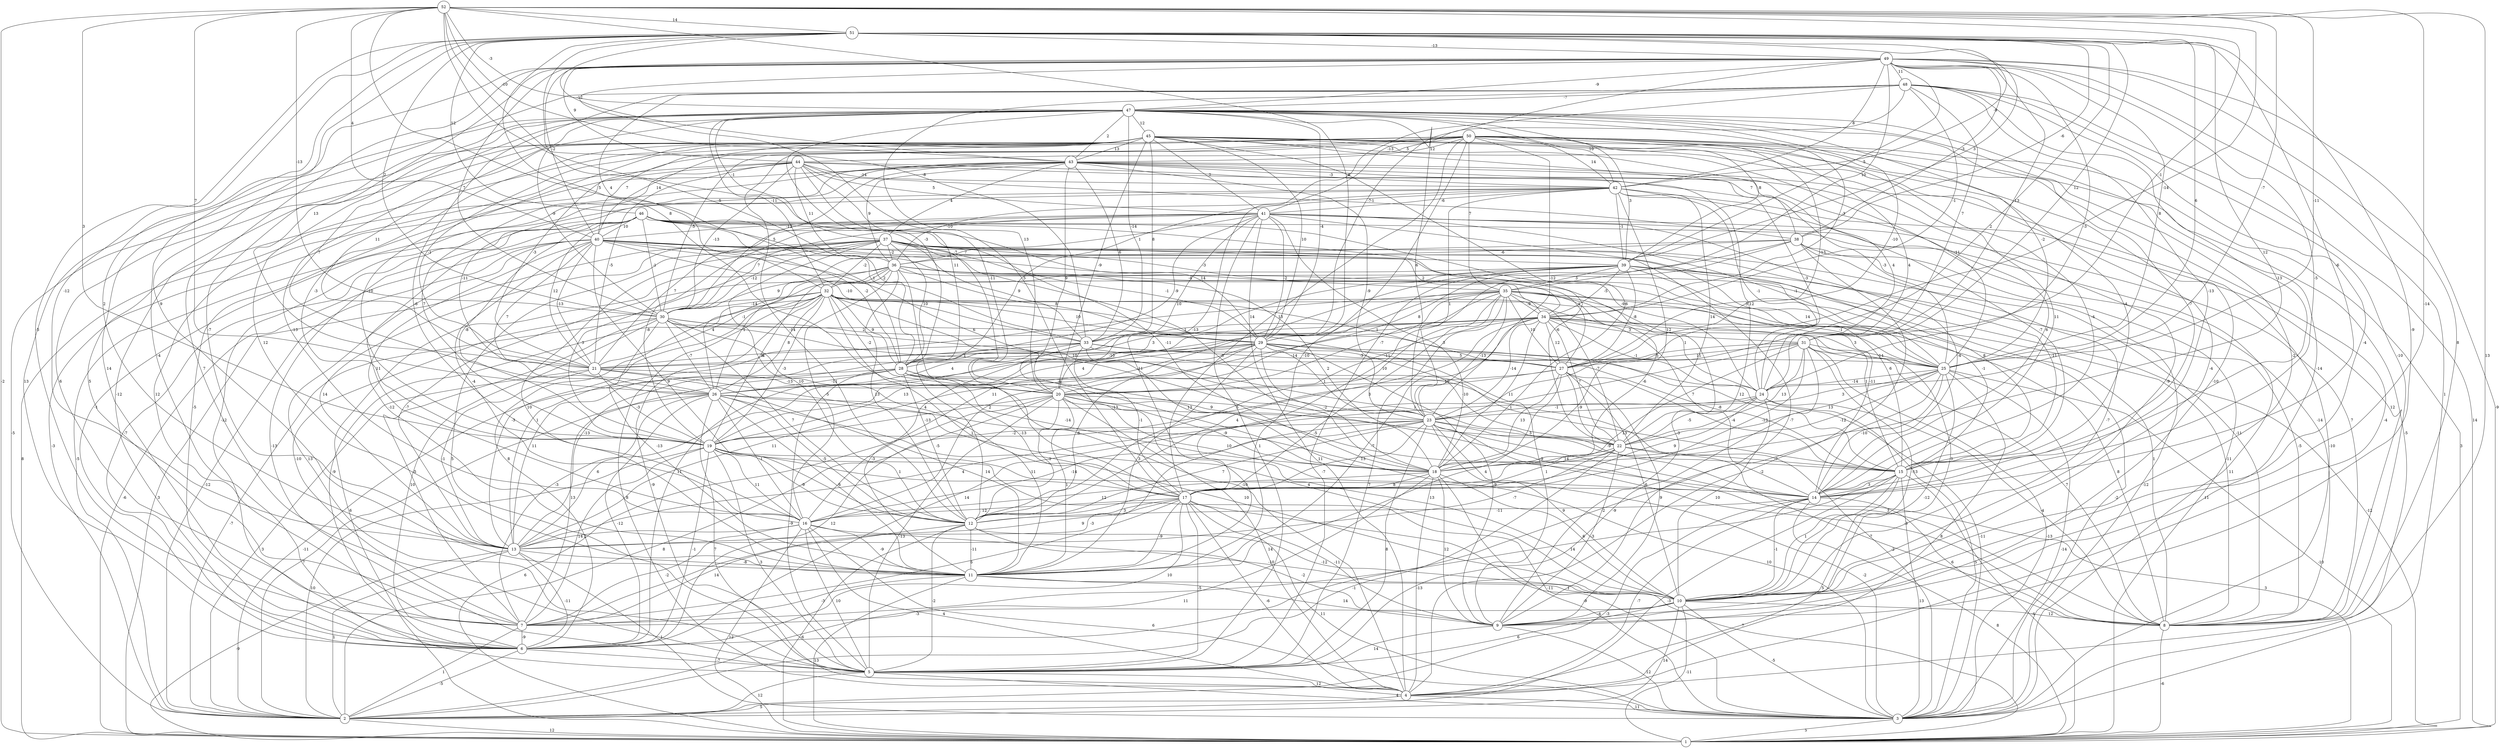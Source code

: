 graph { 
	 fontname="Helvetica,Arial,sans-serif" 
	 node [shape = circle]; 
	 52 -- 1 [label = "-2"];
	 52 -- 4 [label = "13"];
	 52 -- 10 [label = "-14"];
	 52 -- 17 [label = "-7"];
	 52 -- 19 [label = "3"];
	 52 -- 24 [label = "-11"];
	 52 -- 25 [label = "-7"];
	 52 -- 26 [label = "7"];
	 52 -- 27 [label = "-14"];
	 52 -- 28 [label = "5"];
	 52 -- 29 [label = "-6"];
	 52 -- 30 [label = "-13"];
	 52 -- 31 [label = "-1"];
	 52 -- 33 [label = "-8"];
	 52 -- 40 [label = "4"];
	 52 -- 43 [label = "-10"];
	 52 -- 47 [label = "-3"];
	 52 -- 51 [label = "14"];
	 51 -- 5 [label = "-4"];
	 51 -- 7 [label = "-5"];
	 51 -- 9 [label = "-9"];
	 51 -- 11 [label = "9"];
	 51 -- 13 [label = "-12"];
	 51 -- 14 [label = "-6"];
	 51 -- 18 [label = "12"];
	 51 -- 20 [label = "8"];
	 51 -- 23 [label = "2"];
	 51 -- 25 [label = "6"];
	 51 -- 28 [label = "-5"];
	 51 -- 30 [label = "2"];
	 51 -- 31 [label = "12"];
	 51 -- 38 [label = "-6"];
	 51 -- 39 [label = "3"];
	 51 -- 42 [label = "-9"];
	 51 -- 43 [label = "-12"];
	 51 -- 46 [label = "12"];
	 51 -- 49 [label = "-13"];
	 50 -- 1 [label = "3"];
	 50 -- 3 [label = "-5"];
	 50 -- 4 [label = "-4"];
	 50 -- 7 [label = "5"];
	 50 -- 9 [label = "-10"];
	 50 -- 11 [label = "-10"];
	 50 -- 12 [label = "-14"];
	 50 -- 14 [label = "-4"];
	 50 -- 17 [label = "13"];
	 50 -- 19 [label = "-10"];
	 50 -- 21 [label = "-3"];
	 50 -- 23 [label = "-12"];
	 50 -- 24 [label = "4"];
	 50 -- 27 [label = "-13"];
	 50 -- 30 [label = "-5"];
	 50 -- 35 [label = "7"];
	 50 -- 39 [label = "3"];
	 50 -- 40 [label = "14"];
	 50 -- 42 [label = "14"];
	 50 -- 43 [label = "12"];
	 50 -- 44 [label = "5"];
	 49 -- 1 [label = "-9"];
	 49 -- 3 [label = "1"];
	 49 -- 5 [label = "7"];
	 49 -- 8 [label = "8"];
	 49 -- 13 [label = "2"];
	 49 -- 14 [label = "-5"];
	 49 -- 17 [label = "5"];
	 49 -- 21 [label = "13"];
	 49 -- 24 [label = "-3"];
	 49 -- 25 [label = "8"];
	 49 -- 29 [label = "-7"];
	 49 -- 30 [label = "7"];
	 49 -- 31 [label = "13"];
	 49 -- 35 [label = "10"];
	 49 -- 38 [label = "-3"];
	 49 -- 39 [label = "5"];
	 49 -- 40 [label = "-2"];
	 49 -- 42 [label = "8"];
	 49 -- 44 [label = "9"];
	 49 -- 47 [label = "-9"];
	 49 -- 48 [label = "11"];
	 48 -- 1 [label = "14"];
	 48 -- 6 [label = "14"];
	 48 -- 8 [label = "-10"];
	 48 -- 10 [label = "-4"];
	 48 -- 11 [label = "-13"];
	 48 -- 14 [label = "-13"];
	 48 -- 15 [label = "-13"];
	 48 -- 16 [label = "-6"];
	 48 -- 20 [label = "13"];
	 48 -- 31 [label = "7"];
	 48 -- 32 [label = "4"];
	 48 -- 34 [label = "-1"];
	 48 -- 41 [label = "-13"];
	 48 -- 47 [label = "-7"];
	 47 -- 6 [label = "13"];
	 47 -- 9 [label = "-14"];
	 47 -- 10 [label = "-2"];
	 47 -- 11 [label = "12"];
	 47 -- 13 [label = "-7"];
	 47 -- 14 [label = "-7"];
	 47 -- 21 [label = "11"];
	 47 -- 23 [label = "6"];
	 47 -- 25 [label = "-2"];
	 47 -- 26 [label = "7"];
	 47 -- 27 [label = "-10"];
	 47 -- 28 [label = "-3"];
	 47 -- 29 [label = "-4"];
	 47 -- 30 [label = "-9"];
	 47 -- 32 [label = "-11"];
	 47 -- 33 [label = "-14"];
	 47 -- 34 [label = "-3"];
	 47 -- 37 [label = "-1"];
	 47 -- 39 [label = "8"];
	 47 -- 42 [label = "10"];
	 47 -- 43 [label = "2"];
	 47 -- 45 [label = "12"];
	 46 -- 5 [label = "-13"];
	 46 -- 6 [label = "-7"];
	 46 -- 8 [label = "-14"];
	 46 -- 16 [label = "11"];
	 46 -- 18 [label = "-11"];
	 46 -- 19 [label = "-8"];
	 46 -- 21 [label = "12"];
	 46 -- 22 [label = "-6"];
	 46 -- 24 [label = "-9"];
	 46 -- 28 [label = "-2"];
	 46 -- 29 [label = "14"];
	 46 -- 30 [label = "-1"];
	 46 -- 33 [label = "1"];
	 46 -- 40 [label = "10"];
	 45 -- 2 [label = "-5"];
	 45 -- 6 [label = "-12"];
	 45 -- 7 [label = "6"];
	 45 -- 10 [label = "-4"];
	 45 -- 14 [label = "11"];
	 45 -- 15 [label = "4"];
	 45 -- 16 [label = "-13"];
	 45 -- 18 [label = "6"];
	 45 -- 19 [label = "-3"];
	 45 -- 20 [label = "-9"];
	 45 -- 21 [label = "-1"];
	 45 -- 24 [label = "4"];
	 45 -- 25 [label = "-11"];
	 45 -- 29 [label = "10"];
	 45 -- 33 [label = "8"];
	 45 -- 38 [label = "7"];
	 45 -- 40 [label = "7"];
	 45 -- 41 [label = "2"];
	 45 -- 43 [label = "13"];
	 44 -- 6 [label = "-5"];
	 44 -- 7 [label = "12"];
	 44 -- 10 [label = "-9"];
	 44 -- 19 [label = "7"];
	 44 -- 20 [label = "-11"];
	 44 -- 21 [label = "-5"];
	 44 -- 24 [label = "-3"];
	 44 -- 28 [label = "11"];
	 44 -- 30 [label = "-13"];
	 44 -- 36 [label = "11"];
	 44 -- 38 [label = "-1"];
	 44 -- 41 [label = "5"];
	 44 -- 42 [label = "-14"];
	 43 -- 1 [label = "8"];
	 43 -- 2 [label = "-3"];
	 43 -- 3 [label = "-10"];
	 43 -- 6 [label = "-1"];
	 43 -- 14 [label = "6"];
	 43 -- 20 [label = "9"];
	 43 -- 22 [label = "12"];
	 43 -- 23 [label = "-9"];
	 43 -- 25 [label = "-3"];
	 43 -- 26 [label = "-11"];
	 43 -- 30 [label = "5"];
	 43 -- 33 [label = "6"];
	 43 -- 36 [label = "9"];
	 43 -- 37 [label = "4"];
	 43 -- 42 [label = "-3"];
	 42 -- 2 [label = "-5"];
	 42 -- 6 [label = "-12"];
	 42 -- 8 [label = "12"];
	 42 -- 12 [label = "1"];
	 42 -- 15 [label = "-7"];
	 42 -- 18 [label = "12"];
	 42 -- 22 [label = "14"];
	 42 -- 23 [label = "1"];
	 42 -- 24 [label = "-1"];
	 42 -- 36 [label = "-10"];
	 42 -- 39 [label = "-1"];
	 42 -- 41 [label = "-6"];
	 41 -- 3 [label = "11"];
	 41 -- 4 [label = "11"];
	 41 -- 5 [label = "1"];
	 41 -- 8 [label = "7"];
	 41 -- 9 [label = "-7"];
	 41 -- 14 [label = "-4"];
	 41 -- 18 [label = "3"];
	 41 -- 19 [label = "-8"];
	 41 -- 20 [label = "10"];
	 41 -- 21 [label = "7"];
	 41 -- 25 [label = "-1"];
	 41 -- 28 [label = "-9"];
	 41 -- 29 [label = "-2"];
	 41 -- 30 [label = "7"];
	 41 -- 36 [label = "1"];
	 41 -- 40 [label = "-12"];
	 40 -- 1 [label = "-6"];
	 40 -- 2 [label = "-12"];
	 40 -- 5 [label = "13"];
	 40 -- 9 [label = "-3"];
	 40 -- 11 [label = "-12"];
	 40 -- 12 [label = "9"];
	 40 -- 15 [label = "8"];
	 40 -- 16 [label = "-4"];
	 40 -- 21 [label = "-13"];
	 40 -- 23 [label = "6"];
	 40 -- 26 [label = "7"];
	 40 -- 27 [label = "1"];
	 40 -- 33 [label = "-10"];
	 40 -- 34 [label = "-4"];
	 40 -- 39 [label = "7"];
	 39 -- 1 [label = "-12"];
	 39 -- 5 [label = "-7"];
	 39 -- 6 [label = "8"];
	 39 -- 8 [label = "-5"];
	 39 -- 13 [label = "-7"];
	 39 -- 15 [label = "-1"];
	 39 -- 16 [label = "11"];
	 39 -- 25 [label = "14"];
	 39 -- 27 [label = "-8"];
	 39 -- 28 [label = "14"];
	 39 -- 34 [label = "-5"];
	 39 -- 35 [label = "3"];
	 38 -- 1 [label = "11"];
	 38 -- 3 [label = "-12"];
	 38 -- 4 [label = "-2"];
	 38 -- 10 [label = "-7"];
	 38 -- 17 [label = "10"];
	 38 -- 20 [label = "8"];
	 38 -- 26 [label = "-1"];
	 38 -- 36 [label = "-6"];
	 37 -- 1 [label = "3"];
	 37 -- 5 [label = "5"];
	 37 -- 8 [label = "-11"];
	 37 -- 11 [label = "10"];
	 37 -- 12 [label = "10"];
	 37 -- 13 [label = "14"];
	 37 -- 15 [label = "-11"];
	 37 -- 18 [label = "-5"];
	 37 -- 19 [label = "3"];
	 37 -- 25 [label = "-3"];
	 37 -- 28 [label = "10"];
	 37 -- 29 [label = "-1"];
	 37 -- 30 [label = "-12"];
	 37 -- 32 [label = "-2"];
	 37 -- 33 [label = "9"];
	 37 -- 34 [label = "2"];
	 37 -- 35 [label = "-3"];
	 37 -- 36 [label = "-2"];
	 36 -- 1 [label = "6"];
	 36 -- 3 [label = "-2"];
	 36 -- 4 [label = "-10"];
	 36 -- 12 [label = "13"];
	 36 -- 14 [label = "-11"];
	 36 -- 15 [label = "6"];
	 36 -- 16 [label = "-5"];
	 36 -- 18 [label = "2"];
	 36 -- 19 [label = "8"];
	 36 -- 26 [label = "1"];
	 36 -- 29 [label = "8"];
	 36 -- 30 [label = "9"];
	 36 -- 32 [label = "2"];
	 35 -- 5 [label = "7"];
	 35 -- 6 [label = "11"];
	 35 -- 8 [label = "-11"];
	 35 -- 12 [label = "5"];
	 35 -- 13 [label = "1"];
	 35 -- 15 [label = "1"];
	 35 -- 16 [label = "2"];
	 35 -- 17 [label = "3"];
	 35 -- 18 [label = "-6"];
	 35 -- 19 [label = "4"];
	 35 -- 20 [label = "-7"];
	 35 -- 22 [label = "-7"];
	 35 -- 23 [label = "-13"];
	 35 -- 24 [label = "1"];
	 35 -- 25 [label = "-1"];
	 35 -- 27 [label = "10"];
	 35 -- 34 [label = "-9"];
	 34 -- 8 [label = "8"];
	 34 -- 10 [label = "3"];
	 34 -- 11 [label = "-7"];
	 34 -- 12 [label = "4"];
	 34 -- 13 [label = "-13"];
	 34 -- 18 [label = "11"];
	 34 -- 20 [label = "-11"];
	 34 -- 21 [label = "3"];
	 34 -- 22 [label = "7"];
	 34 -- 23 [label = "-14"];
	 34 -- 24 [label = "-1"];
	 34 -- 25 [label = "3"];
	 34 -- 26 [label = "-10"];
	 34 -- 27 [label = "12"];
	 34 -- 31 [label = "3"];
	 34 -- 33 [label = "1"];
	 33 -- 11 [label = "-3"];
	 33 -- 13 [label = "11"];
	 33 -- 15 [label = "1"];
	 33 -- 17 [label = "-1"];
	 33 -- 18 [label = "13"];
	 33 -- 21 [label = "4"];
	 33 -- 25 [label = "-3"];
	 33 -- 26 [label = "4"];
	 33 -- 27 [label = "-14"];
	 32 -- 4 [label = "8"];
	 32 -- 5 [label = "-9"];
	 32 -- 6 [label = "-9"];
	 32 -- 7 [label = "-10"];
	 32 -- 8 [label = "1"];
	 32 -- 9 [label = "-9"];
	 32 -- 11 [label = "1"];
	 32 -- 13 [label = "-3"];
	 32 -- 14 [label = "7"];
	 32 -- 18 [label = "-4"];
	 32 -- 19 [label = "-3"];
	 32 -- 20 [label = "-2"];
	 32 -- 21 [label = "4"];
	 32 -- 26 [label = "8"];
	 32 -- 27 [label = "1"];
	 32 -- 28 [label = "9"];
	 32 -- 29 [label = "10"];
	 32 -- 30 [label = "-14"];
	 31 -- 3 [label = "-13"];
	 31 -- 5 [label = "-9"];
	 31 -- 6 [label = "14"];
	 31 -- 8 [label = "7"];
	 31 -- 10 [label = "-13"];
	 31 -- 12 [label = "13"];
	 31 -- 17 [label = "-13"];
	 31 -- 21 [label = "-5"];
	 31 -- 22 [label = "13"];
	 31 -- 25 [label = "-14"];
	 31 -- 27 [label = "11"];
	 30 -- 2 [label = "-7"];
	 30 -- 6 [label = "10"];
	 30 -- 7 [label = "-5"];
	 30 -- 11 [label = "-13"];
	 30 -- 12 [label = "7"];
	 30 -- 14 [label = "1"];
	 30 -- 15 [label = "12"];
	 30 -- 17 [label = "4"];
	 30 -- 23 [label = "-11"];
	 30 -- 26 [label = "-7"];
	 30 -- 29 [label = "2"];
	 29 -- 3 [label = "-11"];
	 29 -- 7 [label = "-3"];
	 29 -- 9 [label = "-9"];
	 29 -- 11 [label = "3"];
	 29 -- 12 [label = "-6"];
	 29 -- 13 [label = "11"];
	 29 -- 15 [label = "-8"];
	 29 -- 18 [label = "-2"];
	 29 -- 19 [label = "13"];
	 29 -- 22 [label = "-10"];
	 29 -- 23 [label = "1"];
	 29 -- 27 [label = "5"];
	 29 -- 28 [label = "10"];
	 28 -- 2 [label = "-11"];
	 28 -- 3 [label = "-2"];
	 28 -- 5 [label = "-9"];
	 28 -- 7 [label = "13"];
	 28 -- 12 [label = "-5"];
	 28 -- 14 [label = "-5"];
	 28 -- 17 [label = "-13"];
	 28 -- 18 [label = "-14"];
	 28 -- 22 [label = "9"];
	 28 -- 26 [label = "-11"];
	 27 -- 2 [label = "8"];
	 27 -- 9 [label = "9"];
	 27 -- 10 [label = "6"];
	 27 -- 11 [label = "4"];
	 27 -- 15 [label = "-4"];
	 27 -- 18 [label = "13"];
	 27 -- 20 [label = "10"];
	 27 -- 22 [label = "-9"];
	 26 -- 2 [label = "7"];
	 26 -- 3 [label = "10"];
	 26 -- 4 [label = "7"];
	 26 -- 6 [label = "-12"];
	 26 -- 10 [label = "10"];
	 26 -- 11 [label = "6"];
	 26 -- 12 [label = "-5"];
	 26 -- 13 [label = "6"];
	 26 -- 16 [label = "-1"];
	 26 -- 23 [label = "-13"];
	 25 -- 1 [label = "-10"];
	 25 -- 3 [label = "-14"];
	 25 -- 4 [label = "8"];
	 25 -- 6 [label = "-2"];
	 25 -- 9 [label = "-12"];
	 25 -- 14 [label = "-10"];
	 25 -- 18 [label = "-12"];
	 25 -- 22 [label = "13"];
	 25 -- 23 [label = "3"];
	 25 -- 24 [label = "-14"];
	 24 -- 3 [label = "5"];
	 24 -- 8 [label = "-4"];
	 24 -- 10 [label = "10"];
	 24 -- 13 [label = "4"];
	 24 -- 17 [label = "9"];
	 24 -- 22 [label = "-5"];
	 24 -- 23 [label = "-1"];
	 23 -- 1 [label = "3"];
	 23 -- 3 [label = "-2"];
	 23 -- 5 [label = "8"];
	 23 -- 7 [label = "-3"];
	 23 -- 8 [label = "-3"];
	 23 -- 10 [label = "9"];
	 23 -- 12 [label = "7"];
	 23 -- 15 [label = "-9"];
	 23 -- 16 [label = "-14"];
	 23 -- 17 [label = "13"];
	 23 -- 19 [label = "-2"];
	 23 -- 22 [label = "3"];
	 22 -- 2 [label = "-1"];
	 22 -- 8 [label = "-7"];
	 22 -- 9 [label = "-3"];
	 22 -- 13 [label = "-7"];
	 22 -- 15 [label = "-7"];
	 22 -- 17 [label = "1"];
	 22 -- 18 [label = "14"];
	 21 -- 2 [label = "3"];
	 21 -- 10 [label = "4"];
	 21 -- 11 [label = "14"];
	 21 -- 13 [label = "-1"];
	 21 -- 19 [label = "-3"];
	 21 -- 20 [label = "-13"];
	 20 -- 1 [label = "6"];
	 20 -- 4 [label = "14"];
	 20 -- 5 [label = "-13"];
	 20 -- 6 [label = "12"];
	 20 -- 8 [label = "3"];
	 20 -- 10 [label = "13"];
	 20 -- 11 [label = "1"];
	 20 -- 12 [label = "-1"];
	 20 -- 14 [label = "10"];
	 20 -- 18 [label = "-9"];
	 20 -- 19 [label = "-13"];
	 19 -- 2 [label = "10"];
	 19 -- 3 [label = "-11"];
	 19 -- 5 [label = "3"];
	 19 -- 6 [label = "-1"];
	 19 -- 7 [label = "14"];
	 19 -- 12 [label = "-9"];
	 19 -- 14 [label = "-11"];
	 19 -- 16 [label = "11"];
	 19 -- 17 [label = "1"];
	 18 -- 2 [label = "11"];
	 18 -- 3 [label = "-9"];
	 18 -- 4 [label = "-13"];
	 18 -- 9 [label = "12"];
	 18 -- 10 [label = "6"];
	 18 -- 16 [label = "12"];
	 18 -- 17 [label = "8"];
	 17 -- 1 [label = "7"];
	 17 -- 3 [label = "11"];
	 17 -- 4 [label = "-6"];
	 17 -- 5 [label = "-5"];
	 17 -- 6 [label = "10"];
	 17 -- 7 [label = "6"];
	 17 -- 9 [label = "-11"];
	 17 -- 11 [label = "-9"];
	 17 -- 12 [label = "3"];
	 17 -- 13 [label = "9"];
	 17 -- 16 [label = "12"];
	 16 -- 1 [label = "12"];
	 16 -- 3 [label = "6"];
	 16 -- 4 [label = "4"];
	 16 -- 5 [label = "10"];
	 16 -- 7 [label = "-2"];
	 16 -- 10 [label = "-10"];
	 16 -- 11 [label = "-9"];
	 16 -- 13 [label = "2"];
	 15 -- 1 [label = "-4"];
	 15 -- 2 [label = "-3"];
	 15 -- 3 [label = "13"];
	 15 -- 4 [label = "5"];
	 15 -- 7 [label = "14"];
	 15 -- 10 [label = "1"];
	 15 -- 14 [label = "3"];
	 14 -- 1 [label = "8"];
	 14 -- 2 [label = "-3"];
	 14 -- 4 [label = "-7"];
	 14 -- 8 [label = "6"];
	 14 -- 10 [label = "-1"];
	 14 -- 12 [label = "-11"];
	 13 -- 1 [label = "-9"];
	 13 -- 2 [label = "1"];
	 13 -- 3 [label = "-1"];
	 13 -- 6 [label = "-11"];
	 13 -- 11 [label = "-8"];
	 12 -- 1 [label = "-6"];
	 12 -- 5 [label = "-2"];
	 12 -- 7 [label = "14"];
	 12 -- 9 [label = "-2"];
	 12 -- 10 [label = "-12"];
	 12 -- 11 [label = "-11"];
	 11 -- 1 [label = "13"];
	 11 -- 7 [label = "-3"];
	 11 -- 9 [label = "14"];
	 11 -- 10 [label = "1"];
	 10 -- 1 [label = "-11"];
	 10 -- 2 [label = "14"];
	 10 -- 3 [label = "-5"];
	 10 -- 5 [label = "6"];
	 10 -- 7 [label = "-3"];
	 10 -- 8 [label = "12"];
	 10 -- 9 [label = "-4"];
	 9 -- 3 [label = "12"];
	 9 -- 5 [label = "14"];
	 8 -- 1 [label = "-6"];
	 7 -- 2 [label = "1"];
	 7 -- 6 [label = "-9"];
	 6 -- 2 [label = "-5"];
	 6 -- 5 [label = "-7"];
	 5 -- 2 [label = "12"];
	 5 -- 3 [label = "4"];
	 5 -- 4 [label = "12"];
	 4 -- 2 [label = "5"];
	 4 -- 3 [label = "11"];
	 3 -- 1 [label = "5"];
	 2 -- 1 [label = "12"];
	 1;
	 2;
	 3;
	 4;
	 5;
	 6;
	 7;
	 8;
	 9;
	 10;
	 11;
	 12;
	 13;
	 14;
	 15;
	 16;
	 17;
	 18;
	 19;
	 20;
	 21;
	 22;
	 23;
	 24;
	 25;
	 26;
	 27;
	 28;
	 29;
	 30;
	 31;
	 32;
	 33;
	 34;
	 35;
	 36;
	 37;
	 38;
	 39;
	 40;
	 41;
	 42;
	 43;
	 44;
	 45;
	 46;
	 47;
	 48;
	 49;
	 50;
	 51;
	 52;
}
